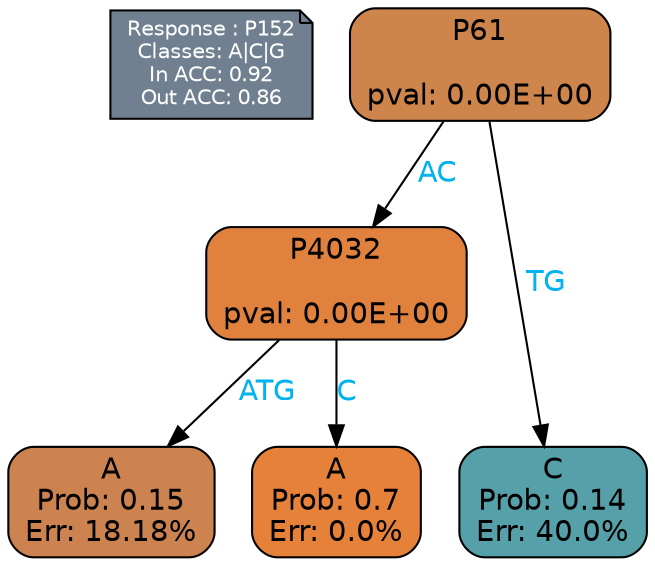 digraph Tree {
node [shape=box, style="filled, rounded", color="black", fontname=helvetica] ;
graph [ranksep=equally, splines=polylines, bgcolor=transparent, dpi=600] ;
edge [fontname=helvetica] ;
LEGEND [label="Response : P152
Classes: A|C|G
In ACC: 0.92
Out ACC: 0.86
",shape=note,align=left,style=filled,fillcolor="slategray",fontcolor="white",fontsize=10];1 [label="P61

pval: 0.00E+00", fillcolor="#cd854c"] ;
2 [label="P4032

pval: 0.00E+00", fillcolor="#e0813d"] ;
3 [label="A
Prob: 0.15
Err: 18.18%", fillcolor="#cc834f"] ;
4 [label="A
Prob: 0.7
Err: 0.0%", fillcolor="#e58139"] ;
5 [label="C
Prob: 0.14
Err: 40.0%", fillcolor="#55a0a9"] ;
1 -> 2 [label="AC",fontcolor=deepskyblue2] ;
1 -> 5 [label="TG",fontcolor=deepskyblue2] ;
2 -> 3 [label="ATG",fontcolor=deepskyblue2] ;
2 -> 4 [label="C",fontcolor=deepskyblue2] ;
{rank = same; 3;4;5;}{rank = same; LEGEND;1;}}